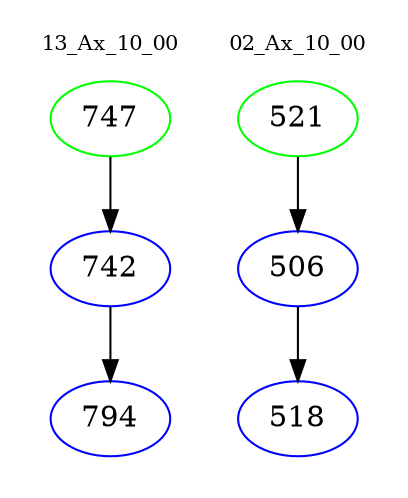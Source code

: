 digraph{
subgraph cluster_0 {
color = white
label = "13_Ax_10_00";
fontsize=10;
T0_747 [label="747", color="green"]
T0_747 -> T0_742 [color="black"]
T0_742 [label="742", color="blue"]
T0_742 -> T0_794 [color="black"]
T0_794 [label="794", color="blue"]
}
subgraph cluster_1 {
color = white
label = "02_Ax_10_00";
fontsize=10;
T1_521 [label="521", color="green"]
T1_521 -> T1_506 [color="black"]
T1_506 [label="506", color="blue"]
T1_506 -> T1_518 [color="black"]
T1_518 [label="518", color="blue"]
}
}
